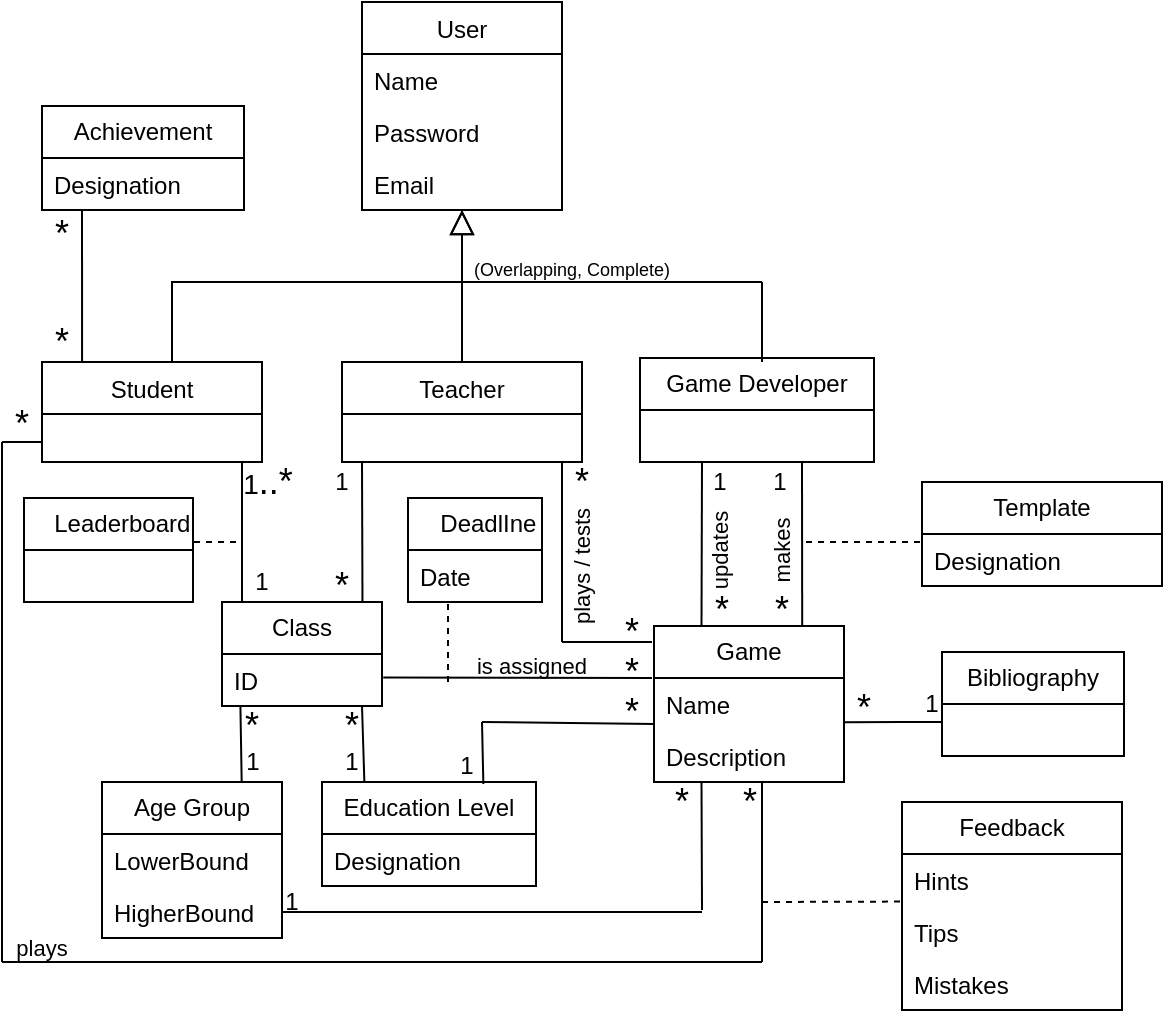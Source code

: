 <mxfile version="26.1.0">
  <diagram id="C5RBs43oDa-KdzZeNtuy" name="Page-1">
    <mxGraphModel dx="1202" dy="538" grid="0" gridSize="10" guides="1" tooltips="0" connect="0" arrows="0" fold="1" page="0" pageScale="1" pageWidth="827" pageHeight="1169" math="0" shadow="0">
      <root>
        <mxCell id="WIyWlLk6GJQsqaUBKTNV-0" />
        <mxCell id="WIyWlLk6GJQsqaUBKTNV-1" parent="WIyWlLk6GJQsqaUBKTNV-0" />
        <mxCell id="zkfFHV4jXpPFQw0GAbJ--0" value="User" style="swimlane;fontStyle=0;align=center;verticalAlign=top;childLayout=stackLayout;horizontal=1;startSize=26;horizontalStack=0;resizeParent=1;resizeLast=0;collapsible=1;marginBottom=0;rounded=0;shadow=0;strokeWidth=1;" parent="WIyWlLk6GJQsqaUBKTNV-1" vertex="1">
          <mxGeometry x="220" y="170" width="100" height="104" as="geometry">
            <mxRectangle x="230" y="140" width="160" height="26" as="alternateBounds" />
          </mxGeometry>
        </mxCell>
        <mxCell id="zkfFHV4jXpPFQw0GAbJ--1" value="Name " style="text;align=left;verticalAlign=top;spacingLeft=4;spacingRight=4;overflow=hidden;rotatable=0;points=[[0,0.5],[1,0.5]];portConstraint=eastwest;" parent="zkfFHV4jXpPFQw0GAbJ--0" vertex="1">
          <mxGeometry y="26" width="100" height="26" as="geometry" />
        </mxCell>
        <mxCell id="tj2oYUZQqfkeeo_HYvYA-0" value="Password" style="text;strokeColor=none;fillColor=none;align=left;verticalAlign=top;spacingLeft=4;spacingRight=4;overflow=hidden;rotatable=0;points=[[0,0.5],[1,0.5]];portConstraint=eastwest;whiteSpace=wrap;html=1;" parent="zkfFHV4jXpPFQw0GAbJ--0" vertex="1">
          <mxGeometry y="52" width="100" height="26" as="geometry" />
        </mxCell>
        <mxCell id="zkfFHV4jXpPFQw0GAbJ--3" value="Email " style="text;align=left;verticalAlign=top;spacingLeft=4;spacingRight=4;overflow=hidden;rotatable=0;points=[[0,0.5],[1,0.5]];portConstraint=eastwest;rounded=0;shadow=0;html=0;" parent="zkfFHV4jXpPFQw0GAbJ--0" vertex="1">
          <mxGeometry y="78" width="100" height="26" as="geometry" />
        </mxCell>
        <mxCell id="zkfFHV4jXpPFQw0GAbJ--6" value="Student" style="swimlane;fontStyle=0;align=center;verticalAlign=top;childLayout=stackLayout;horizontal=1;startSize=26;horizontalStack=0;resizeParent=1;resizeLast=0;collapsible=1;marginBottom=0;rounded=0;shadow=0;strokeWidth=1;" parent="WIyWlLk6GJQsqaUBKTNV-1" vertex="1">
          <mxGeometry x="60" y="350" width="110" height="50" as="geometry">
            <mxRectangle x="130" y="380" width="160" height="26" as="alternateBounds" />
          </mxGeometry>
        </mxCell>
        <mxCell id="zkfFHV4jXpPFQw0GAbJ--12" value="" style="endArrow=block;endSize=10;endFill=0;shadow=0;strokeWidth=1;rounded=0;curved=0;edgeStyle=elbowEdgeStyle;elbow=vertical;" parent="WIyWlLk6GJQsqaUBKTNV-1" source="zkfFHV4jXpPFQw0GAbJ--6" target="zkfFHV4jXpPFQw0GAbJ--0" edge="1">
          <mxGeometry width="160" relative="1" as="geometry">
            <mxPoint x="200" y="203" as="sourcePoint" />
            <mxPoint x="200" y="203" as="targetPoint" />
            <Array as="points">
              <mxPoint x="125" y="310" />
              <mxPoint x="200" y="280" />
            </Array>
          </mxGeometry>
        </mxCell>
        <mxCell id="zkfFHV4jXpPFQw0GAbJ--13" value="Teacher" style="swimlane;fontStyle=0;align=center;verticalAlign=top;childLayout=stackLayout;horizontal=1;startSize=26;horizontalStack=0;resizeParent=1;resizeLast=0;collapsible=1;marginBottom=0;rounded=0;shadow=0;strokeWidth=1;" parent="WIyWlLk6GJQsqaUBKTNV-1" vertex="1">
          <mxGeometry x="210" y="350" width="120" height="50" as="geometry">
            <mxRectangle x="340" y="380" width="170" height="26" as="alternateBounds" />
          </mxGeometry>
        </mxCell>
        <mxCell id="zkfFHV4jXpPFQw0GAbJ--16" value="" style="endArrow=block;endSize=10;endFill=0;shadow=0;strokeWidth=1;rounded=0;curved=0;edgeStyle=elbowEdgeStyle;elbow=vertical;" parent="WIyWlLk6GJQsqaUBKTNV-1" source="zkfFHV4jXpPFQw0GAbJ--13" target="zkfFHV4jXpPFQw0GAbJ--0" edge="1">
          <mxGeometry width="160" relative="1" as="geometry">
            <mxPoint x="210" y="373" as="sourcePoint" />
            <mxPoint x="310" y="271" as="targetPoint" />
          </mxGeometry>
        </mxCell>
        <mxCell id="b_UYPyxVPDh6Aa-4exNq-5" value="Game Developer" style="swimlane;fontStyle=0;childLayout=stackLayout;horizontal=1;startSize=26;fillColor=none;horizontalStack=0;resizeParent=1;resizeParentMax=0;resizeLast=0;collapsible=1;marginBottom=0;whiteSpace=wrap;html=1;" parent="WIyWlLk6GJQsqaUBKTNV-1" vertex="1">
          <mxGeometry x="359" y="348" width="117" height="52" as="geometry" />
        </mxCell>
        <mxCell id="b_UYPyxVPDh6Aa-4exNq-9" value="" style="endArrow=none;html=1;rounded=0;" parent="WIyWlLk6GJQsqaUBKTNV-1" edge="1">
          <mxGeometry width="50" height="50" relative="1" as="geometry">
            <mxPoint x="270" y="310" as="sourcePoint" />
            <mxPoint x="420" y="310" as="targetPoint" />
          </mxGeometry>
        </mxCell>
        <mxCell id="b_UYPyxVPDh6Aa-4exNq-10" value="" style="endArrow=none;html=1;rounded=0;" parent="WIyWlLk6GJQsqaUBKTNV-1" edge="1">
          <mxGeometry width="50" height="50" relative="1" as="geometry">
            <mxPoint x="420" y="350" as="sourcePoint" />
            <mxPoint x="420" y="310" as="targetPoint" />
          </mxGeometry>
        </mxCell>
        <mxCell id="b_UYPyxVPDh6Aa-4exNq-11" value="Class" style="swimlane;fontStyle=0;childLayout=stackLayout;horizontal=1;startSize=26;fillColor=none;horizontalStack=0;resizeParent=1;resizeParentMax=0;resizeLast=0;collapsible=1;marginBottom=0;whiteSpace=wrap;html=1;" parent="WIyWlLk6GJQsqaUBKTNV-1" vertex="1">
          <mxGeometry x="150" y="470" width="80" height="52" as="geometry" />
        </mxCell>
        <mxCell id="b_UYPyxVPDh6Aa-4exNq-12" value="ID" style="text;strokeColor=none;fillColor=none;align=left;verticalAlign=top;spacingLeft=4;spacingRight=4;overflow=hidden;rotatable=0;points=[[0,0.5],[1,0.5]];portConstraint=eastwest;whiteSpace=wrap;html=1;" parent="b_UYPyxVPDh6Aa-4exNq-11" vertex="1">
          <mxGeometry y="26" width="80" height="26" as="geometry" />
        </mxCell>
        <mxCell id="b_UYPyxVPDh6Aa-4exNq-16" value="" style="endArrow=none;html=1;rounded=0;exitX=0.878;exitY=-0.007;exitDx=0;exitDy=0;exitPerimeter=0;" parent="WIyWlLk6GJQsqaUBKTNV-1" source="b_UYPyxVPDh6Aa-4exNq-11" edge="1">
          <mxGeometry width="50" height="50" relative="1" as="geometry">
            <mxPoint x="250" y="440" as="sourcePoint" />
            <mxPoint x="220" y="400" as="targetPoint" />
          </mxGeometry>
        </mxCell>
        <mxCell id="b_UYPyxVPDh6Aa-4exNq-17" value="" style="endArrow=none;html=1;rounded=0;exitX=0.25;exitY=0;exitDx=0;exitDy=0;" parent="WIyWlLk6GJQsqaUBKTNV-1" edge="1">
          <mxGeometry width="50" height="50" relative="1" as="geometry">
            <mxPoint x="160" y="470" as="sourcePoint" />
            <mxPoint x="160" y="400" as="targetPoint" />
          </mxGeometry>
        </mxCell>
        <mxCell id="b_UYPyxVPDh6Aa-4exNq-23" value="Game" style="swimlane;fontStyle=0;childLayout=stackLayout;horizontal=1;startSize=26;fillColor=none;horizontalStack=0;resizeParent=1;resizeParentMax=0;resizeLast=0;collapsible=1;marginBottom=0;whiteSpace=wrap;html=1;" parent="WIyWlLk6GJQsqaUBKTNV-1" vertex="1">
          <mxGeometry x="366" y="482" width="95" height="78" as="geometry" />
        </mxCell>
        <mxCell id="b_UYPyxVPDh6Aa-4exNq-24" value="Name&amp;nbsp;" style="text;strokeColor=none;fillColor=none;align=left;verticalAlign=top;spacingLeft=4;spacingRight=4;overflow=hidden;rotatable=0;points=[[0,0.5],[1,0.5]];portConstraint=eastwest;whiteSpace=wrap;html=1;" parent="b_UYPyxVPDh6Aa-4exNq-23" vertex="1">
          <mxGeometry y="26" width="95" height="26" as="geometry" />
        </mxCell>
        <mxCell id="b_UYPyxVPDh6Aa-4exNq-49" value="Description" style="text;strokeColor=none;fillColor=none;align=left;verticalAlign=top;spacingLeft=4;spacingRight=4;overflow=hidden;rotatable=0;points=[[0,0.5],[1,0.5]];portConstraint=eastwest;whiteSpace=wrap;html=1;" parent="b_UYPyxVPDh6Aa-4exNq-23" vertex="1">
          <mxGeometry y="52" width="95" height="26" as="geometry" />
        </mxCell>
        <mxCell id="b_UYPyxVPDh6Aa-4exNq-28" value="Age Group" style="swimlane;fontStyle=0;childLayout=stackLayout;horizontal=1;startSize=26;fillColor=none;horizontalStack=0;resizeParent=1;resizeParentMax=0;resizeLast=0;collapsible=1;marginBottom=0;whiteSpace=wrap;html=1;" parent="WIyWlLk6GJQsqaUBKTNV-1" vertex="1">
          <mxGeometry x="90" y="560" width="90" height="78" as="geometry" />
        </mxCell>
        <mxCell id="b_UYPyxVPDh6Aa-4exNq-29" value="LowerBound" style="text;strokeColor=none;fillColor=none;align=left;verticalAlign=top;spacingLeft=4;spacingRight=4;overflow=hidden;rotatable=0;points=[[0,0.5],[1,0.5]];portConstraint=eastwest;whiteSpace=wrap;html=1;" parent="b_UYPyxVPDh6Aa-4exNq-28" vertex="1">
          <mxGeometry y="26" width="90" height="26" as="geometry" />
        </mxCell>
        <mxCell id="b_UYPyxVPDh6Aa-4exNq-30" value="HigherBound" style="text;strokeColor=none;fillColor=none;align=left;verticalAlign=top;spacingLeft=4;spacingRight=4;overflow=hidden;rotatable=0;points=[[0,0.5],[1,0.5]];portConstraint=eastwest;whiteSpace=wrap;html=1;" parent="b_UYPyxVPDh6Aa-4exNq-28" vertex="1">
          <mxGeometry y="52" width="90" height="26" as="geometry" />
        </mxCell>
        <mxCell id="b_UYPyxVPDh6Aa-4exNq-31" value="" style="endArrow=none;html=1;rounded=0;exitX=0.776;exitY=-0.003;exitDx=0;exitDy=0;entryX=0.115;entryY=0.996;entryDx=0;entryDy=0;entryPerimeter=0;exitPerimeter=0;" parent="WIyWlLk6GJQsqaUBKTNV-1" source="b_UYPyxVPDh6Aa-4exNq-28" target="b_UYPyxVPDh6Aa-4exNq-12" edge="1">
          <mxGeometry width="50" height="50" relative="1" as="geometry">
            <mxPoint x="50" y="630" as="sourcePoint" />
            <mxPoint x="160" y="530" as="targetPoint" />
          </mxGeometry>
        </mxCell>
        <mxCell id="b_UYPyxVPDh6Aa-4exNq-32" value="Education Level" style="swimlane;fontStyle=0;childLayout=stackLayout;horizontal=1;startSize=26;fillColor=none;horizontalStack=0;resizeParent=1;resizeParentMax=0;resizeLast=0;collapsible=1;marginBottom=0;whiteSpace=wrap;html=1;" parent="WIyWlLk6GJQsqaUBKTNV-1" vertex="1">
          <mxGeometry x="200" y="560" width="107" height="52" as="geometry" />
        </mxCell>
        <mxCell id="b_UYPyxVPDh6Aa-4exNq-33" value="Designation" style="text;strokeColor=none;fillColor=none;align=left;verticalAlign=top;spacingLeft=4;spacingRight=4;overflow=hidden;rotatable=0;points=[[0,0.5],[1,0.5]];portConstraint=eastwest;whiteSpace=wrap;html=1;" parent="b_UYPyxVPDh6Aa-4exNq-32" vertex="1">
          <mxGeometry y="26" width="107" height="26" as="geometry" />
        </mxCell>
        <mxCell id="b_UYPyxVPDh6Aa-4exNq-36" value="" style="endArrow=none;html=1;rounded=0;exitX=0.198;exitY=-0.003;exitDx=0;exitDy=0;exitPerimeter=0;" parent="WIyWlLk6GJQsqaUBKTNV-1" source="b_UYPyxVPDh6Aa-4exNq-32" edge="1">
          <mxGeometry width="50" height="50" relative="1" as="geometry">
            <mxPoint x="220" y="558" as="sourcePoint" />
            <mxPoint x="220" y="522" as="targetPoint" />
          </mxGeometry>
        </mxCell>
        <mxCell id="b_UYPyxVPDh6Aa-4exNq-37" value="" style="endArrow=none;html=1;rounded=0;entryX=0.5;entryY=1;entryDx=0;entryDy=0;exitX=0.25;exitY=0;exitDx=0;exitDy=0;" parent="WIyWlLk6GJQsqaUBKTNV-1" source="b_UYPyxVPDh6Aa-4exNq-23" edge="1">
          <mxGeometry width="50" height="50" relative="1" as="geometry">
            <mxPoint x="390" y="500" as="sourcePoint" />
            <mxPoint x="390" y="400" as="targetPoint" />
          </mxGeometry>
        </mxCell>
        <mxCell id="b_UYPyxVPDh6Aa-4exNq-38" value="" style="endArrow=none;html=1;rounded=0;entryX=0.5;entryY=1;entryDx=0;entryDy=0;exitX=0.78;exitY=-0.004;exitDx=0;exitDy=0;exitPerimeter=0;" parent="WIyWlLk6GJQsqaUBKTNV-1" source="b_UYPyxVPDh6Aa-4exNq-23" edge="1">
          <mxGeometry width="50" height="50" relative="1" as="geometry">
            <mxPoint x="440" y="490" as="sourcePoint" />
            <mxPoint x="440" y="400" as="targetPoint" />
          </mxGeometry>
        </mxCell>
        <mxCell id="b_UYPyxVPDh6Aa-4exNq-39" value="Template" style="swimlane;fontStyle=0;childLayout=stackLayout;horizontal=1;startSize=26;fillColor=none;horizontalStack=0;resizeParent=1;resizeParentMax=0;resizeLast=0;collapsible=1;marginBottom=0;whiteSpace=wrap;html=1;" parent="WIyWlLk6GJQsqaUBKTNV-1" vertex="1">
          <mxGeometry x="500" y="410" width="120" height="52" as="geometry" />
        </mxCell>
        <mxCell id="b_UYPyxVPDh6Aa-4exNq-123" value="Designation" style="text;strokeColor=none;fillColor=none;align=left;verticalAlign=top;spacingLeft=4;spacingRight=4;overflow=hidden;rotatable=0;points=[[0,0.5],[1,0.5]];portConstraint=eastwest;whiteSpace=wrap;html=1;" parent="b_UYPyxVPDh6Aa-4exNq-39" vertex="1">
          <mxGeometry y="26" width="120" height="26" as="geometry" />
        </mxCell>
        <mxCell id="b_UYPyxVPDh6Aa-4exNq-43" value="" style="endArrow=none;dashed=1;html=1;rounded=0;" parent="WIyWlLk6GJQsqaUBKTNV-1" edge="1">
          <mxGeometry width="50" height="50" relative="1" as="geometry">
            <mxPoint x="499" y="440" as="sourcePoint" />
            <mxPoint x="440" y="440" as="targetPoint" />
          </mxGeometry>
        </mxCell>
        <mxCell id="b_UYPyxVPDh6Aa-4exNq-44" value="" style="endArrow=none;html=1;rounded=0;exitX=0.754;exitY=0.019;exitDx=0;exitDy=0;exitPerimeter=0;" parent="WIyWlLk6GJQsqaUBKTNV-1" source="b_UYPyxVPDh6Aa-4exNq-32" edge="1">
          <mxGeometry width="50" height="50" relative="1" as="geometry">
            <mxPoint x="310" y="440" as="sourcePoint" />
            <mxPoint x="280" y="530" as="targetPoint" />
          </mxGeometry>
        </mxCell>
        <mxCell id="b_UYPyxVPDh6Aa-4exNq-45" value="" style="endArrow=none;html=1;rounded=0;entryX=0;entryY=0.5;entryDx=0;entryDy=0;" parent="WIyWlLk6GJQsqaUBKTNV-1" edge="1">
          <mxGeometry width="50" height="50" relative="1" as="geometry">
            <mxPoint x="280" y="530" as="sourcePoint" />
            <mxPoint x="366" y="531" as="targetPoint" />
          </mxGeometry>
        </mxCell>
        <mxCell id="b_UYPyxVPDh6Aa-4exNq-46" value="" style="endArrow=none;html=1;rounded=0;exitX=1;exitY=0.5;exitDx=0;exitDy=0;" parent="WIyWlLk6GJQsqaUBKTNV-1" source="b_UYPyxVPDh6Aa-4exNq-30" edge="1">
          <mxGeometry width="50" height="50" relative="1" as="geometry">
            <mxPoint x="310" y="630" as="sourcePoint" />
            <mxPoint x="390" y="625" as="targetPoint" />
          </mxGeometry>
        </mxCell>
        <mxCell id="b_UYPyxVPDh6Aa-4exNq-47" value="" style="endArrow=none;html=1;rounded=0;entryX=0.25;entryY=1;entryDx=0;entryDy=0;" parent="WIyWlLk6GJQsqaUBKTNV-1" target="b_UYPyxVPDh6Aa-4exNq-23" edge="1">
          <mxGeometry width="50" height="50" relative="1" as="geometry">
            <mxPoint x="390" y="624" as="sourcePoint" />
            <mxPoint x="390" y="574" as="targetPoint" />
          </mxGeometry>
        </mxCell>
        <mxCell id="b_UYPyxVPDh6Aa-4exNq-54" value="Bibliography" style="swimlane;fontStyle=0;childLayout=stackLayout;horizontal=1;startSize=26;fillColor=none;horizontalStack=0;resizeParent=1;resizeParentMax=0;resizeLast=0;collapsible=1;marginBottom=0;whiteSpace=wrap;html=1;" parent="WIyWlLk6GJQsqaUBKTNV-1" vertex="1">
          <mxGeometry x="510" y="495" width="91" height="52" as="geometry" />
        </mxCell>
        <mxCell id="b_UYPyxVPDh6Aa-4exNq-58" value="" style="endArrow=none;html=1;rounded=0;" parent="WIyWlLk6GJQsqaUBKTNV-1" edge="1">
          <mxGeometry width="50" height="50" relative="1" as="geometry">
            <mxPoint x="320" y="490" as="sourcePoint" />
            <mxPoint x="320" y="400" as="targetPoint" />
          </mxGeometry>
        </mxCell>
        <mxCell id="b_UYPyxVPDh6Aa-4exNq-59" value="" style="endArrow=none;html=1;rounded=0;" parent="WIyWlLk6GJQsqaUBKTNV-1" edge="1">
          <mxGeometry width="50" height="50" relative="1" as="geometry">
            <mxPoint x="320" y="490" as="sourcePoint" />
            <mxPoint x="365" y="490" as="targetPoint" />
          </mxGeometry>
        </mxCell>
        <mxCell id="b_UYPyxVPDh6Aa-4exNq-60" value="" style="endArrow=none;html=1;rounded=0;exitX=1.008;exitY=0.45;exitDx=0;exitDy=0;exitPerimeter=0;" parent="WIyWlLk6GJQsqaUBKTNV-1" source="b_UYPyxVPDh6Aa-4exNq-12" edge="1">
          <mxGeometry width="50" height="50" relative="1" as="geometry">
            <mxPoint x="310" y="450" as="sourcePoint" />
            <mxPoint x="365" y="508" as="targetPoint" />
          </mxGeometry>
        </mxCell>
        <mxCell id="b_UYPyxVPDh6Aa-4exNq-61" value="" style="endArrow=none;html=1;rounded=0;exitX=1.001;exitY=0.85;exitDx=0;exitDy=0;exitPerimeter=0;" parent="WIyWlLk6GJQsqaUBKTNV-1" source="b_UYPyxVPDh6Aa-4exNq-24" edge="1">
          <mxGeometry width="50" height="50" relative="1" as="geometry">
            <mxPoint x="310" y="450" as="sourcePoint" />
            <mxPoint x="510" y="530" as="targetPoint" />
            <Array as="points">
              <mxPoint x="490" y="530" />
            </Array>
          </mxGeometry>
        </mxCell>
        <mxCell id="b_UYPyxVPDh6Aa-4exNq-62" value="" style="endArrow=none;html=1;rounded=0;" parent="WIyWlLk6GJQsqaUBKTNV-1" edge="1">
          <mxGeometry width="50" height="50" relative="1" as="geometry">
            <mxPoint x="40" y="650" as="sourcePoint" />
            <mxPoint x="40" y="390" as="targetPoint" />
          </mxGeometry>
        </mxCell>
        <mxCell id="b_UYPyxVPDh6Aa-4exNq-63" value="" style="endArrow=none;html=1;rounded=0;" parent="WIyWlLk6GJQsqaUBKTNV-1" edge="1">
          <mxGeometry width="50" height="50" relative="1" as="geometry">
            <mxPoint x="40" y="650" as="sourcePoint" />
            <mxPoint x="420" y="650" as="targetPoint" />
          </mxGeometry>
        </mxCell>
        <mxCell id="b_UYPyxVPDh6Aa-4exNq-64" value="" style="endArrow=none;html=1;rounded=0;entryX=0.77;entryY=1.143;entryDx=0;entryDy=0;entryPerimeter=0;" parent="WIyWlLk6GJQsqaUBKTNV-1" edge="1">
          <mxGeometry width="50" height="50" relative="1" as="geometry">
            <mxPoint x="420" y="650" as="sourcePoint" />
            <mxPoint x="420.0" y="559.998" as="targetPoint" />
          </mxGeometry>
        </mxCell>
        <mxCell id="b_UYPyxVPDh6Aa-4exNq-65" value="&amp;nbsp; &amp;nbsp; DeadlIne" style="swimlane;fontStyle=0;childLayout=stackLayout;horizontal=1;startSize=26;fillColor=none;horizontalStack=0;resizeParent=1;resizeParentMax=0;resizeLast=0;collapsible=1;marginBottom=0;whiteSpace=wrap;html=1;" parent="WIyWlLk6GJQsqaUBKTNV-1" vertex="1">
          <mxGeometry x="243" y="418" width="67" height="52" as="geometry">
            <mxRectangle x="232" y="418" width="83" height="26" as="alternateBounds" />
          </mxGeometry>
        </mxCell>
        <mxCell id="b_UYPyxVPDh6Aa-4exNq-66" value="Date&amp;nbsp;" style="text;strokeColor=none;fillColor=none;align=left;verticalAlign=top;spacingLeft=4;spacingRight=4;overflow=hidden;rotatable=0;points=[[0,0.5],[1,0.5]];portConstraint=eastwest;whiteSpace=wrap;html=1;" parent="b_UYPyxVPDh6Aa-4exNq-65" vertex="1">
          <mxGeometry y="26" width="67" height="26" as="geometry" />
        </mxCell>
        <mxCell id="b_UYPyxVPDh6Aa-4exNq-69" value="&amp;nbsp; &amp;nbsp; Leaderboard" style="swimlane;fontStyle=0;childLayout=stackLayout;horizontal=1;startSize=26;fillColor=none;horizontalStack=0;resizeParent=1;resizeParentMax=0;resizeLast=0;collapsible=1;marginBottom=0;whiteSpace=wrap;html=1;" parent="WIyWlLk6GJQsqaUBKTNV-1" vertex="1">
          <mxGeometry x="51" y="418" width="84.5" height="52" as="geometry">
            <mxRectangle x="55" y="418" width="103" height="26" as="alternateBounds" />
          </mxGeometry>
        </mxCell>
        <mxCell id="b_UYPyxVPDh6Aa-4exNq-73" value="Achievement" style="swimlane;fontStyle=0;childLayout=stackLayout;horizontal=1;startSize=26;fillColor=none;horizontalStack=0;resizeParent=1;resizeParentMax=0;resizeLast=0;collapsible=1;marginBottom=0;whiteSpace=wrap;html=1;" parent="WIyWlLk6GJQsqaUBKTNV-1" vertex="1">
          <mxGeometry x="60" y="222" width="101" height="52" as="geometry" />
        </mxCell>
        <mxCell id="b_UYPyxVPDh6Aa-4exNq-125" value="Designation" style="text;strokeColor=none;fillColor=none;align=left;verticalAlign=top;spacingLeft=4;spacingRight=4;overflow=hidden;rotatable=0;points=[[0,0.5],[1,0.5]];portConstraint=eastwest;whiteSpace=wrap;html=1;" parent="b_UYPyxVPDh6Aa-4exNq-73" vertex="1">
          <mxGeometry y="26" width="101" height="26" as="geometry" />
        </mxCell>
        <mxCell id="b_UYPyxVPDh6Aa-4exNq-77" value="Feedback" style="swimlane;fontStyle=0;childLayout=stackLayout;horizontal=1;startSize=26;fillColor=none;horizontalStack=0;resizeParent=1;resizeParentMax=0;resizeLast=0;collapsible=1;marginBottom=0;whiteSpace=wrap;html=1;" parent="WIyWlLk6GJQsqaUBKTNV-1" vertex="1">
          <mxGeometry x="490" y="570" width="110" height="104" as="geometry" />
        </mxCell>
        <mxCell id="b_UYPyxVPDh6Aa-4exNq-78" value="Hints" style="text;strokeColor=none;fillColor=none;align=left;verticalAlign=top;spacingLeft=4;spacingRight=4;overflow=hidden;rotatable=0;points=[[0,0.5],[1,0.5]];portConstraint=eastwest;whiteSpace=wrap;html=1;" parent="b_UYPyxVPDh6Aa-4exNq-77" vertex="1">
          <mxGeometry y="26" width="110" height="26" as="geometry" />
        </mxCell>
        <mxCell id="b_UYPyxVPDh6Aa-4exNq-79" value="Tips" style="text;strokeColor=none;fillColor=none;align=left;verticalAlign=top;spacingLeft=4;spacingRight=4;overflow=hidden;rotatable=0;points=[[0,0.5],[1,0.5]];portConstraint=eastwest;whiteSpace=wrap;html=1;" parent="b_UYPyxVPDh6Aa-4exNq-77" vertex="1">
          <mxGeometry y="52" width="110" height="26" as="geometry" />
        </mxCell>
        <mxCell id="b_UYPyxVPDh6Aa-4exNq-80" value="Mistakes" style="text;strokeColor=none;fillColor=none;align=left;verticalAlign=top;spacingLeft=4;spacingRight=4;overflow=hidden;rotatable=0;points=[[0,0.5],[1,0.5]];portConstraint=eastwest;whiteSpace=wrap;html=1;" parent="b_UYPyxVPDh6Aa-4exNq-77" vertex="1">
          <mxGeometry y="78" width="110" height="26" as="geometry" />
        </mxCell>
        <mxCell id="b_UYPyxVPDh6Aa-4exNq-82" value="" style="endArrow=none;dashed=1;html=1;rounded=0;" parent="WIyWlLk6GJQsqaUBKTNV-1" edge="1">
          <mxGeometry width="50" height="50" relative="1" as="geometry">
            <mxPoint x="263" y="510" as="sourcePoint" />
            <mxPoint x="263" y="471" as="targetPoint" />
            <Array as="points">
              <mxPoint x="263" y="490" />
            </Array>
          </mxGeometry>
        </mxCell>
        <mxCell id="b_UYPyxVPDh6Aa-4exNq-84" value="" style="endArrow=none;html=1;rounded=0;" parent="WIyWlLk6GJQsqaUBKTNV-1" edge="1">
          <mxGeometry width="50" height="50" relative="1" as="geometry">
            <mxPoint x="40" y="390" as="sourcePoint" />
            <mxPoint x="60" y="390" as="targetPoint" />
          </mxGeometry>
        </mxCell>
        <mxCell id="b_UYPyxVPDh6Aa-4exNq-85" value="" style="endArrow=none;dashed=1;html=1;rounded=0;" parent="WIyWlLk6GJQsqaUBKTNV-1" edge="1">
          <mxGeometry width="50" height="50" relative="1" as="geometry">
            <mxPoint x="136" y="440" as="sourcePoint" />
            <mxPoint x="160" y="440" as="targetPoint" />
          </mxGeometry>
        </mxCell>
        <mxCell id="b_UYPyxVPDh6Aa-4exNq-86" value="" style="endArrow=none;dashed=1;html=1;rounded=0;entryX=0.004;entryY=0.915;entryDx=0;entryDy=0;entryPerimeter=0;" parent="WIyWlLk6GJQsqaUBKTNV-1" target="b_UYPyxVPDh6Aa-4exNq-78" edge="1">
          <mxGeometry width="50" height="50" relative="1" as="geometry">
            <mxPoint x="420" y="620" as="sourcePoint" />
            <mxPoint x="280" y="440" as="targetPoint" />
          </mxGeometry>
        </mxCell>
        <mxCell id="b_UYPyxVPDh6Aa-4exNq-87" value="" style="endArrow=none;html=1;rounded=0;entryX=0.25;entryY=1;entryDx=0;entryDy=0;exitX=0.205;exitY=0.01;exitDx=0;exitDy=0;exitPerimeter=0;" parent="WIyWlLk6GJQsqaUBKTNV-1" edge="1">
          <mxGeometry width="50" height="50" relative="1" as="geometry">
            <mxPoint x="80.05" y="350.5" as="sourcePoint" />
            <mxPoint x="80" y="274.0" as="targetPoint" />
          </mxGeometry>
        </mxCell>
        <mxCell id="b_UYPyxVPDh6Aa-4exNq-88" value="&lt;font style=&quot;font-size: 18px;&quot;&gt;*&lt;/font&gt;" style="text;html=1;align=center;verticalAlign=middle;whiteSpace=wrap;rounded=0;" parent="WIyWlLk6GJQsqaUBKTNV-1" vertex="1">
          <mxGeometry x="60" y="274" width="20" height="24" as="geometry" />
        </mxCell>
        <mxCell id="b_UYPyxVPDh6Aa-4exNq-92" value="1" style="text;html=1;align=center;verticalAlign=middle;whiteSpace=wrap;rounded=0;" parent="WIyWlLk6GJQsqaUBKTNV-1" vertex="1">
          <mxGeometry x="195" y="400" width="30" height="20" as="geometry" />
        </mxCell>
        <mxCell id="b_UYPyxVPDh6Aa-4exNq-93" value="&lt;font style=&quot;font-size: 18px;&quot;&gt;*&lt;/font&gt;" style="text;html=1;align=center;verticalAlign=middle;whiteSpace=wrap;rounded=0;" parent="WIyWlLk6GJQsqaUBKTNV-1" vertex="1">
          <mxGeometry x="60" y="330" width="20" height="20" as="geometry" />
        </mxCell>
        <mxCell id="b_UYPyxVPDh6Aa-4exNq-94" value="&lt;font style=&quot;font-size: 18px;&quot;&gt;*&lt;/font&gt;" style="text;html=1;align=center;verticalAlign=middle;whiteSpace=wrap;rounded=0;" parent="WIyWlLk6GJQsqaUBKTNV-1" vertex="1">
          <mxGeometry x="200" y="450" width="20" height="24" as="geometry" />
        </mxCell>
        <mxCell id="b_UYPyxVPDh6Aa-4exNq-95" value="&lt;font style=&quot;font-size: 14px;&quot;&gt;1&lt;/font&gt;&lt;font style=&quot;font-size: 18px;&quot;&gt;..*&lt;/font&gt;" style="text;html=1;align=center;verticalAlign=middle;whiteSpace=wrap;rounded=0;" parent="WIyWlLk6GJQsqaUBKTNV-1" vertex="1">
          <mxGeometry x="157.5" y="400" width="30" height="20" as="geometry" />
        </mxCell>
        <mxCell id="b_UYPyxVPDh6Aa-4exNq-96" value="1" style="text;html=1;align=center;verticalAlign=middle;whiteSpace=wrap;rounded=0;" parent="WIyWlLk6GJQsqaUBKTNV-1" vertex="1">
          <mxGeometry x="155" y="450" width="30" height="20" as="geometry" />
        </mxCell>
        <mxCell id="b_UYPyxVPDh6Aa-4exNq-97" value="&lt;font style=&quot;font-size: 18px;&quot;&gt;*&lt;/font&gt;" style="text;html=1;align=center;verticalAlign=middle;whiteSpace=wrap;rounded=0;" parent="WIyWlLk6GJQsqaUBKTNV-1" vertex="1">
          <mxGeometry x="320" y="400" width="20" height="20" as="geometry" />
        </mxCell>
        <mxCell id="b_UYPyxVPDh6Aa-4exNq-98" value="&lt;font style=&quot;font-size: 18px;&quot;&gt;*&lt;/font&gt;" style="text;html=1;align=center;verticalAlign=middle;whiteSpace=wrap;rounded=0;" parent="WIyWlLk6GJQsqaUBKTNV-1" vertex="1">
          <mxGeometry x="340" y="475" width="30" height="20" as="geometry" />
        </mxCell>
        <mxCell id="b_UYPyxVPDh6Aa-4exNq-99" value="&lt;font style=&quot;font-size: 18px;&quot;&gt;*&lt;/font&gt;" style="text;html=1;align=center;verticalAlign=middle;whiteSpace=wrap;rounded=0;" parent="WIyWlLk6GJQsqaUBKTNV-1" vertex="1">
          <mxGeometry x="150" y="522" width="30" height="20" as="geometry" />
        </mxCell>
        <mxCell id="b_UYPyxVPDh6Aa-4exNq-100" value="&lt;font style=&quot;font-size: 18px;&quot;&gt;*&lt;/font&gt;" style="text;html=1;align=center;verticalAlign=middle;whiteSpace=wrap;rounded=0;" parent="WIyWlLk6GJQsqaUBKTNV-1" vertex="1">
          <mxGeometry x="200" y="522" width="30" height="20" as="geometry" />
        </mxCell>
        <mxCell id="b_UYPyxVPDh6Aa-4exNq-101" value="1" style="text;html=1;align=center;verticalAlign=middle;whiteSpace=wrap;rounded=0;" parent="WIyWlLk6GJQsqaUBKTNV-1" vertex="1">
          <mxGeometry x="157.5" y="540" width="15" height="20" as="geometry" />
        </mxCell>
        <mxCell id="b_UYPyxVPDh6Aa-4exNq-102" value="1" style="text;html=1;align=center;verticalAlign=middle;whiteSpace=wrap;rounded=0;" parent="WIyWlLk6GJQsqaUBKTNV-1" vertex="1">
          <mxGeometry x="210" y="540" width="10" height="20" as="geometry" />
        </mxCell>
        <mxCell id="b_UYPyxVPDh6Aa-4exNq-103" value="1" style="text;html=1;align=center;verticalAlign=middle;whiteSpace=wrap;rounded=0;" parent="WIyWlLk6GJQsqaUBKTNV-1" vertex="1">
          <mxGeometry x="490" y="511" width="30" height="20" as="geometry" />
        </mxCell>
        <mxCell id="b_UYPyxVPDh6Aa-4exNq-104" value="&lt;font style=&quot;font-size: 18px;&quot;&gt;*&lt;/font&gt;" style="text;html=1;align=center;verticalAlign=middle;whiteSpace=wrap;rounded=0;" parent="WIyWlLk6GJQsqaUBKTNV-1" vertex="1">
          <mxGeometry x="461" y="511" width="20" height="24" as="geometry" />
        </mxCell>
        <mxCell id="b_UYPyxVPDh6Aa-4exNq-105" value="&lt;font style=&quot;font-size: 18px;&quot;&gt;*&lt;/font&gt;" style="text;html=1;align=center;verticalAlign=middle;whiteSpace=wrap;rounded=0;" parent="WIyWlLk6GJQsqaUBKTNV-1" vertex="1">
          <mxGeometry x="390" y="462" width="20" height="24" as="geometry" />
        </mxCell>
        <mxCell id="b_UYPyxVPDh6Aa-4exNq-106" value="&lt;font style=&quot;font-size: 18px;&quot;&gt;*&lt;/font&gt;" style="text;html=1;align=center;verticalAlign=middle;whiteSpace=wrap;rounded=0;" parent="WIyWlLk6GJQsqaUBKTNV-1" vertex="1">
          <mxGeometry x="420" y="462" width="20" height="24" as="geometry" />
        </mxCell>
        <mxCell id="b_UYPyxVPDh6Aa-4exNq-107" value="1" style="text;html=1;align=center;verticalAlign=middle;whiteSpace=wrap;rounded=0;" parent="WIyWlLk6GJQsqaUBKTNV-1" vertex="1">
          <mxGeometry x="384" y="400" width="30" height="20" as="geometry" />
        </mxCell>
        <mxCell id="b_UYPyxVPDh6Aa-4exNq-108" value="1" style="text;html=1;align=center;verticalAlign=middle;whiteSpace=wrap;rounded=0;" parent="WIyWlLk6GJQsqaUBKTNV-1" vertex="1">
          <mxGeometry x="414" y="400" width="30" height="20" as="geometry" />
        </mxCell>
        <mxCell id="b_UYPyxVPDh6Aa-4exNq-109" value="1" style="text;html=1;align=center;verticalAlign=middle;whiteSpace=wrap;rounded=0;" parent="WIyWlLk6GJQsqaUBKTNV-1" vertex="1">
          <mxGeometry x="265" y="542" width="14.5" height="20" as="geometry" />
        </mxCell>
        <mxCell id="b_UYPyxVPDh6Aa-4exNq-110" value="1" style="text;html=1;align=center;verticalAlign=middle;whiteSpace=wrap;rounded=0;" parent="WIyWlLk6GJQsqaUBKTNV-1" vertex="1">
          <mxGeometry x="170" y="610" width="30" height="20" as="geometry" />
        </mxCell>
        <mxCell id="b_UYPyxVPDh6Aa-4exNq-112" value="&lt;font style=&quot;font-size: 18px;&quot;&gt;*&lt;/font&gt;" style="text;html=1;align=center;verticalAlign=middle;whiteSpace=wrap;rounded=0;" parent="WIyWlLk6GJQsqaUBKTNV-1" vertex="1">
          <mxGeometry x="345" y="515" width="20" height="20" as="geometry" />
        </mxCell>
        <mxCell id="b_UYPyxVPDh6Aa-4exNq-113" value="&lt;font style=&quot;font-size: 18px;&quot;&gt;*&lt;/font&gt;" style="text;html=1;align=center;verticalAlign=middle;whiteSpace=wrap;rounded=0;" parent="WIyWlLk6GJQsqaUBKTNV-1" vertex="1">
          <mxGeometry x="345" y="495" width="20" height="20" as="geometry" />
        </mxCell>
        <mxCell id="b_UYPyxVPDh6Aa-4exNq-114" value="&lt;font style=&quot;font-size: 18px;&quot;&gt;*&lt;/font&gt;" style="text;html=1;align=center;verticalAlign=middle;whiteSpace=wrap;rounded=0;" parent="WIyWlLk6GJQsqaUBKTNV-1" vertex="1">
          <mxGeometry x="370" y="560" width="20" height="20" as="geometry" />
        </mxCell>
        <mxCell id="b_UYPyxVPDh6Aa-4exNq-115" value="&lt;font style=&quot;font-size: 18px;&quot;&gt;*&lt;/font&gt;" style="text;html=1;align=center;verticalAlign=middle;whiteSpace=wrap;rounded=0;" parent="WIyWlLk6GJQsqaUBKTNV-1" vertex="1">
          <mxGeometry x="404" y="558" width="20" height="24" as="geometry" />
        </mxCell>
        <mxCell id="b_UYPyxVPDh6Aa-4exNq-116" value="&lt;font style=&quot;font-size: 18px;&quot;&gt;*&lt;/font&gt;" style="text;html=1;align=center;verticalAlign=middle;whiteSpace=wrap;rounded=0;" parent="WIyWlLk6GJQsqaUBKTNV-1" vertex="1">
          <mxGeometry x="40" y="370" width="20" height="22" as="geometry" />
        </mxCell>
        <mxCell id="b_UYPyxVPDh6Aa-4exNq-117" value="&lt;font style=&quot;font-size: 11px;&quot;&gt;plays&lt;/font&gt;" style="text;html=1;align=center;verticalAlign=middle;whiteSpace=wrap;rounded=0;" parent="WIyWlLk6GJQsqaUBKTNV-1" vertex="1">
          <mxGeometry x="40" y="638" width="40" height="10" as="geometry" />
        </mxCell>
        <mxCell id="b_UYPyxVPDh6Aa-4exNq-118" value="&lt;font style=&quot;font-size: 11px;&quot;&gt;plays / tests&lt;/font&gt;" style="text;html=1;align=center;verticalAlign=middle;whiteSpace=wrap;rounded=0;rotation=-90;" parent="WIyWlLk6GJQsqaUBKTNV-1" vertex="1">
          <mxGeometry x="295" y="442" width="70" height="20" as="geometry" />
        </mxCell>
        <mxCell id="b_UYPyxVPDh6Aa-4exNq-119" value="&lt;font style=&quot;font-size: 11px;&quot;&gt;makes&lt;/font&gt;" style="text;html=1;align=center;verticalAlign=middle;whiteSpace=wrap;rounded=0;rotation=-90;" parent="WIyWlLk6GJQsqaUBKTNV-1" vertex="1">
          <mxGeometry x="400" y="434" width="60" height="20" as="geometry" />
        </mxCell>
        <mxCell id="b_UYPyxVPDh6Aa-4exNq-120" value="&lt;font style=&quot;font-size: 11px;&quot;&gt;updates&lt;/font&gt;" style="text;html=1;align=center;verticalAlign=middle;whiteSpace=wrap;rounded=0;rotation=-90;" parent="WIyWlLk6GJQsqaUBKTNV-1" vertex="1">
          <mxGeometry x="369" y="429" width="60" height="30" as="geometry" />
        </mxCell>
        <mxCell id="b_UYPyxVPDh6Aa-4exNq-121" value="&lt;font style=&quot;font-size: 11px;&quot;&gt;is assigned&lt;/font&gt;" style="text;html=1;align=center;verticalAlign=middle;whiteSpace=wrap;rounded=0;" parent="WIyWlLk6GJQsqaUBKTNV-1" vertex="1">
          <mxGeometry x="265" y="493" width="80" height="18" as="geometry" />
        </mxCell>
        <mxCell id="tj2oYUZQqfkeeo_HYvYA-2" value="&lt;font style=&quot;font-size: 9px;&quot;&gt;(Overlapping, Complete)&lt;/font&gt;" style="text;html=1;align=center;verticalAlign=middle;whiteSpace=wrap;rounded=0;" parent="WIyWlLk6GJQsqaUBKTNV-1" vertex="1">
          <mxGeometry x="250" y="298" width="150" height="10" as="geometry" />
        </mxCell>
      </root>
    </mxGraphModel>
  </diagram>
</mxfile>
